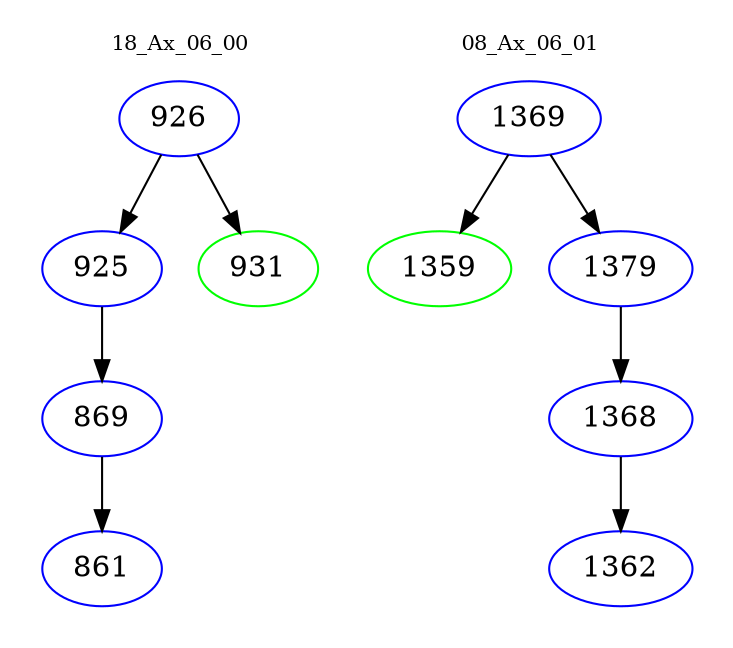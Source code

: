 digraph{
subgraph cluster_0 {
color = white
label = "18_Ax_06_00";
fontsize=10;
T0_926 [label="926", color="blue"]
T0_926 -> T0_925 [color="black"]
T0_925 [label="925", color="blue"]
T0_925 -> T0_869 [color="black"]
T0_869 [label="869", color="blue"]
T0_869 -> T0_861 [color="black"]
T0_861 [label="861", color="blue"]
T0_926 -> T0_931 [color="black"]
T0_931 [label="931", color="green"]
}
subgraph cluster_1 {
color = white
label = "08_Ax_06_01";
fontsize=10;
T1_1369 [label="1369", color="blue"]
T1_1369 -> T1_1359 [color="black"]
T1_1359 [label="1359", color="green"]
T1_1369 -> T1_1379 [color="black"]
T1_1379 [label="1379", color="blue"]
T1_1379 -> T1_1368 [color="black"]
T1_1368 [label="1368", color="blue"]
T1_1368 -> T1_1362 [color="black"]
T1_1362 [label="1362", color="blue"]
}
}
